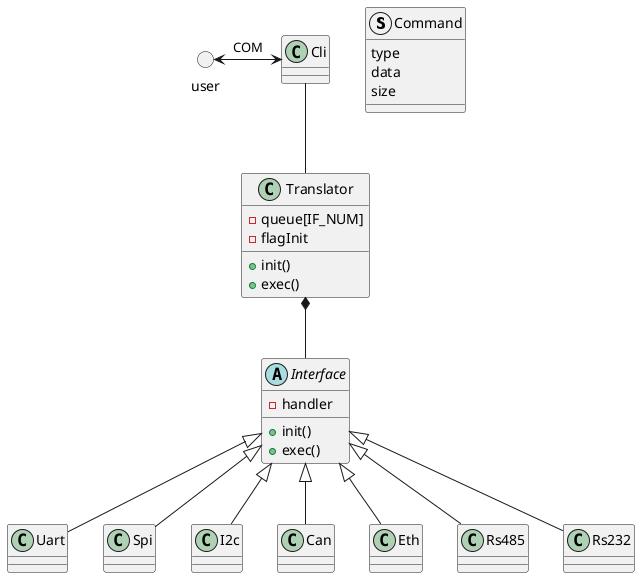 @startuml

struct Command {
    type
    data
    size
}

circle user

class Translator {
    -queue[IF_NUM]
    -flagInit
    +init()
    +exec()
}

abstract class Interface {
    -handler
    +init()
    +exec()
}

user <-> Cli: COM

Cli -- Translator

Translator *-- Interface

Interface <|-- Uart
Interface <|-- Spi
Interface <|-- I2c
Interface <|-- Can
Interface <|-- Eth
Interface <|-- Rs485
Interface <|-- Rs232

@enduml